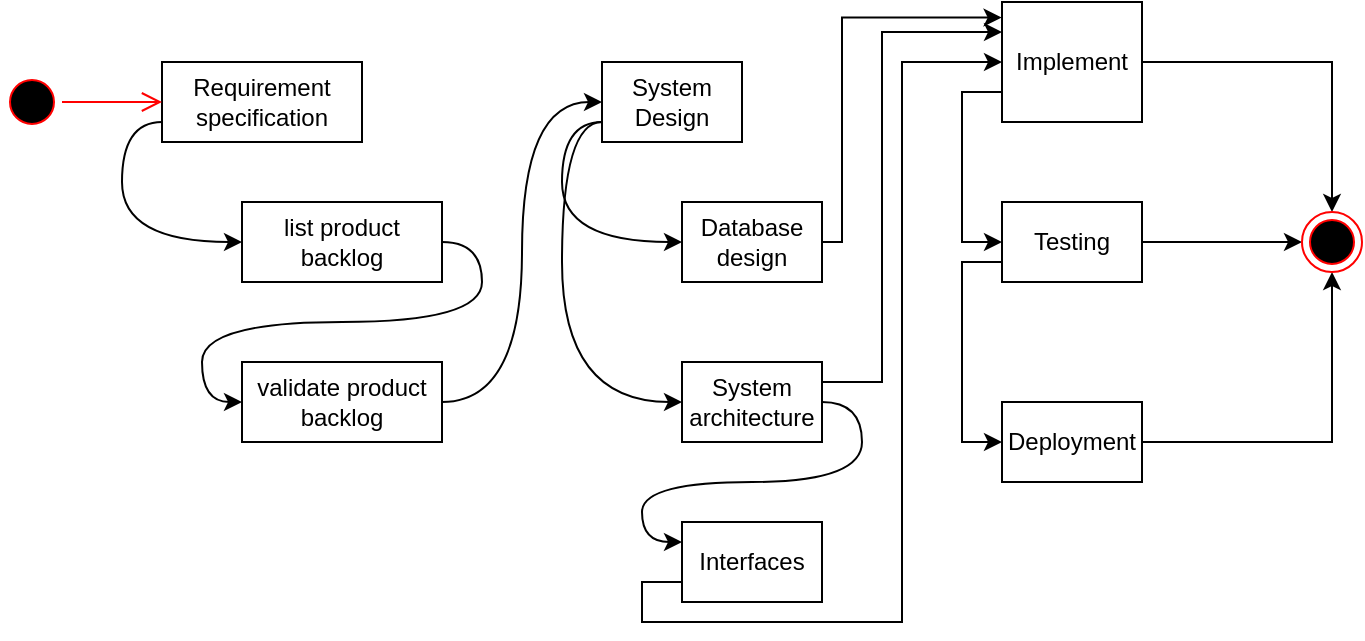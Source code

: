 <mxfile version="25.0.3" pages="3">
  <diagram name="PND" id="9PVmwTZsGq5VClr0NjX0">
    <mxGraphModel dx="1050" dy="605" grid="0" gridSize="10" guides="1" tooltips="1" connect="1" arrows="1" fold="1" page="1" pageScale="1" pageWidth="850" pageHeight="1100" math="0" shadow="0">
      <root>
        <mxCell id="0" />
        <mxCell id="1" parent="0" />
        <mxCell id="mpZxb-C7dppDgmIKT4TP-5" style="edgeStyle=orthogonalEdgeStyle;rounded=0;orthogonalLoop=1;jettySize=auto;html=1;exitX=0;exitY=0.75;exitDx=0;exitDy=0;entryX=0;entryY=0.5;entryDx=0;entryDy=0;curved=1;" edge="1" parent="1" source="mpZxb-C7dppDgmIKT4TP-1" target="mpZxb-C7dppDgmIKT4TP-4">
          <mxGeometry relative="1" as="geometry" />
        </mxCell>
        <mxCell id="mpZxb-C7dppDgmIKT4TP-1" value="Requirement specification" style="whiteSpace=wrap;html=1;align=center;" vertex="1" parent="1">
          <mxGeometry x="140" y="190" width="100" height="40" as="geometry" />
        </mxCell>
        <mxCell id="mpZxb-C7dppDgmIKT4TP-7" style="edgeStyle=orthogonalEdgeStyle;rounded=0;orthogonalLoop=1;jettySize=auto;html=1;exitX=1;exitY=0.5;exitDx=0;exitDy=0;entryX=0;entryY=0.5;entryDx=0;entryDy=0;curved=1;" edge="1" parent="1" source="mpZxb-C7dppDgmIKT4TP-4" target="mpZxb-C7dppDgmIKT4TP-6">
          <mxGeometry relative="1" as="geometry" />
        </mxCell>
        <mxCell id="mpZxb-C7dppDgmIKT4TP-4" value="list product backlog" style="whiteSpace=wrap;html=1;align=center;" vertex="1" parent="1">
          <mxGeometry x="180" y="260" width="100" height="40" as="geometry" />
        </mxCell>
        <mxCell id="mpZxb-C7dppDgmIKT4TP-10" style="edgeStyle=orthogonalEdgeStyle;rounded=0;orthogonalLoop=1;jettySize=auto;html=1;exitX=1;exitY=0.5;exitDx=0;exitDy=0;entryX=0;entryY=0.5;entryDx=0;entryDy=0;curved=1;" edge="1" parent="1" source="mpZxb-C7dppDgmIKT4TP-6" target="mpZxb-C7dppDgmIKT4TP-8">
          <mxGeometry relative="1" as="geometry" />
        </mxCell>
        <mxCell id="mpZxb-C7dppDgmIKT4TP-6" value="validate product backlog" style="whiteSpace=wrap;html=1;align=center;" vertex="1" parent="1">
          <mxGeometry x="180" y="340" width="100" height="40" as="geometry" />
        </mxCell>
        <mxCell id="mpZxb-C7dppDgmIKT4TP-59" style="edgeStyle=orthogonalEdgeStyle;rounded=0;orthogonalLoop=1;jettySize=auto;html=1;exitX=0;exitY=0.75;exitDx=0;exitDy=0;entryX=0;entryY=0.5;entryDx=0;entryDy=0;curved=1;" edge="1" parent="1" source="mpZxb-C7dppDgmIKT4TP-8" target="mpZxb-C7dppDgmIKT4TP-13">
          <mxGeometry relative="1" as="geometry" />
        </mxCell>
        <mxCell id="mpZxb-C7dppDgmIKT4TP-60" style="edgeStyle=orthogonalEdgeStyle;rounded=0;orthogonalLoop=1;jettySize=auto;html=1;exitX=0;exitY=0.75;exitDx=0;exitDy=0;entryX=0;entryY=0.5;entryDx=0;entryDy=0;curved=1;" edge="1" parent="1" source="mpZxb-C7dppDgmIKT4TP-8" target="mpZxb-C7dppDgmIKT4TP-11">
          <mxGeometry relative="1" as="geometry" />
        </mxCell>
        <mxCell id="mpZxb-C7dppDgmIKT4TP-8" value="System Design" style="whiteSpace=wrap;html=1;align=center;" vertex="1" parent="1">
          <mxGeometry x="360" y="190" width="70" height="40" as="geometry" />
        </mxCell>
        <mxCell id="mpZxb-C7dppDgmIKT4TP-35" style="edgeStyle=orthogonalEdgeStyle;rounded=0;orthogonalLoop=1;jettySize=auto;html=1;exitX=1;exitY=0.5;exitDx=0;exitDy=0;entryX=0;entryY=0.25;entryDx=0;entryDy=0;curved=1;" edge="1" parent="1" source="mpZxb-C7dppDgmIKT4TP-11" target="mpZxb-C7dppDgmIKT4TP-15">
          <mxGeometry relative="1" as="geometry" />
        </mxCell>
        <mxCell id="mpZxb-C7dppDgmIKT4TP-51" style="edgeStyle=orthogonalEdgeStyle;rounded=0;orthogonalLoop=1;jettySize=auto;html=1;exitX=1;exitY=0.25;exitDx=0;exitDy=0;entryX=0;entryY=0.25;entryDx=0;entryDy=0;" edge="1" parent="1" source="mpZxb-C7dppDgmIKT4TP-11" target="mpZxb-C7dppDgmIKT4TP-26">
          <mxGeometry relative="1" as="geometry">
            <Array as="points">
              <mxPoint x="500" y="350" />
              <mxPoint x="500" y="175" />
            </Array>
          </mxGeometry>
        </mxCell>
        <mxCell id="mpZxb-C7dppDgmIKT4TP-11" value="System architecture" style="whiteSpace=wrap;html=1;align=center;" vertex="1" parent="1">
          <mxGeometry x="400" y="340" width="70" height="40" as="geometry" />
        </mxCell>
        <mxCell id="mpZxb-C7dppDgmIKT4TP-13" value="Database design" style="whiteSpace=wrap;html=1;align=center;" vertex="1" parent="1">
          <mxGeometry x="400" y="260" width="70" height="40" as="geometry" />
        </mxCell>
        <mxCell id="mpZxb-C7dppDgmIKT4TP-44" style="edgeStyle=orthogonalEdgeStyle;rounded=0;orthogonalLoop=1;jettySize=auto;html=1;exitX=0;exitY=0.75;exitDx=0;exitDy=0;entryX=0;entryY=0.5;entryDx=0;entryDy=0;" edge="1" parent="1" source="mpZxb-C7dppDgmIKT4TP-15" target="mpZxb-C7dppDgmIKT4TP-26">
          <mxGeometry relative="1" as="geometry">
            <Array as="points">
              <mxPoint x="380" y="450" />
              <mxPoint x="380" y="470" />
              <mxPoint x="510" y="470" />
              <mxPoint x="510" y="190" />
            </Array>
          </mxGeometry>
        </mxCell>
        <mxCell id="mpZxb-C7dppDgmIKT4TP-15" value="Interfaces" style="whiteSpace=wrap;html=1;align=center;" vertex="1" parent="1">
          <mxGeometry x="400" y="420" width="70" height="40" as="geometry" />
        </mxCell>
        <mxCell id="mpZxb-C7dppDgmIKT4TP-48" style="edgeStyle=orthogonalEdgeStyle;rounded=0;orthogonalLoop=1;jettySize=auto;html=1;exitX=0;exitY=0.75;exitDx=0;exitDy=0;entryX=0;entryY=0.5;entryDx=0;entryDy=0;" edge="1" parent="1" source="mpZxb-C7dppDgmIKT4TP-17" target="mpZxb-C7dppDgmIKT4TP-18">
          <mxGeometry relative="1" as="geometry" />
        </mxCell>
        <mxCell id="mpZxb-C7dppDgmIKT4TP-55" style="edgeStyle=orthogonalEdgeStyle;rounded=0;orthogonalLoop=1;jettySize=auto;html=1;entryX=0;entryY=0.5;entryDx=0;entryDy=0;" edge="1" parent="1" source="mpZxb-C7dppDgmIKT4TP-17" target="mpZxb-C7dppDgmIKT4TP-53">
          <mxGeometry relative="1" as="geometry" />
        </mxCell>
        <mxCell id="mpZxb-C7dppDgmIKT4TP-17" value="Testing" style="whiteSpace=wrap;html=1;align=center;" vertex="1" parent="1">
          <mxGeometry x="560" y="260" width="70" height="40" as="geometry" />
        </mxCell>
        <mxCell id="mpZxb-C7dppDgmIKT4TP-56" style="edgeStyle=orthogonalEdgeStyle;rounded=0;orthogonalLoop=1;jettySize=auto;html=1;exitX=1;exitY=0.5;exitDx=0;exitDy=0;entryX=0.5;entryY=1;entryDx=0;entryDy=0;" edge="1" parent="1" source="mpZxb-C7dppDgmIKT4TP-18" target="mpZxb-C7dppDgmIKT4TP-53">
          <mxGeometry relative="1" as="geometry" />
        </mxCell>
        <mxCell id="mpZxb-C7dppDgmIKT4TP-18" value="Deployment" style="whiteSpace=wrap;html=1;align=center;" vertex="1" parent="1">
          <mxGeometry x="560" y="360" width="70" height="40" as="geometry" />
        </mxCell>
        <mxCell id="mpZxb-C7dppDgmIKT4TP-24" value="" style="ellipse;html=1;shape=startState;fillColor=#000000;strokeColor=#ff0000;" vertex="1" parent="1">
          <mxGeometry x="60" y="195" width="30" height="30" as="geometry" />
        </mxCell>
        <mxCell id="mpZxb-C7dppDgmIKT4TP-25" value="" style="edgeStyle=orthogonalEdgeStyle;html=1;verticalAlign=bottom;endArrow=open;endSize=8;strokeColor=#ff0000;rounded=0;entryX=0;entryY=0.5;entryDx=0;entryDy=0;" edge="1" source="mpZxb-C7dppDgmIKT4TP-24" parent="1" target="mpZxb-C7dppDgmIKT4TP-1">
          <mxGeometry relative="1" as="geometry">
            <mxPoint x="100" y="250" as="targetPoint" />
          </mxGeometry>
        </mxCell>
        <mxCell id="mpZxb-C7dppDgmIKT4TP-40" style="edgeStyle=orthogonalEdgeStyle;rounded=0;orthogonalLoop=1;jettySize=auto;html=1;exitX=0;exitY=0.75;exitDx=0;exitDy=0;entryX=0;entryY=0.5;entryDx=0;entryDy=0;" edge="1" parent="1" source="mpZxb-C7dppDgmIKT4TP-26" target="mpZxb-C7dppDgmIKT4TP-17">
          <mxGeometry relative="1" as="geometry" />
        </mxCell>
        <mxCell id="mpZxb-C7dppDgmIKT4TP-54" style="edgeStyle=orthogonalEdgeStyle;rounded=0;orthogonalLoop=1;jettySize=auto;html=1;exitX=1;exitY=0.5;exitDx=0;exitDy=0;entryX=0.5;entryY=0;entryDx=0;entryDy=0;" edge="1" parent="1" source="mpZxb-C7dppDgmIKT4TP-26" target="mpZxb-C7dppDgmIKT4TP-53">
          <mxGeometry relative="1" as="geometry" />
        </mxCell>
        <mxCell id="mpZxb-C7dppDgmIKT4TP-26" value="Implement" style="whiteSpace=wrap;html=1;align=center;" vertex="1" parent="1">
          <mxGeometry x="560" y="160" width="70" height="60" as="geometry" />
        </mxCell>
        <mxCell id="mpZxb-C7dppDgmIKT4TP-52" style="edgeStyle=orthogonalEdgeStyle;rounded=0;orthogonalLoop=1;jettySize=auto;html=1;exitX=1;exitY=0.5;exitDx=0;exitDy=0;entryX=-0.003;entryY=0.13;entryDx=0;entryDy=0;entryPerimeter=0;" edge="1" parent="1" source="mpZxb-C7dppDgmIKT4TP-13" target="mpZxb-C7dppDgmIKT4TP-26">
          <mxGeometry relative="1" as="geometry">
            <Array as="points">
              <mxPoint x="480" y="280" />
              <mxPoint x="480" y="168" />
            </Array>
          </mxGeometry>
        </mxCell>
        <mxCell id="mpZxb-C7dppDgmIKT4TP-53" value="" style="ellipse;html=1;shape=endState;fillColor=#000000;strokeColor=#ff0000;" vertex="1" parent="1">
          <mxGeometry x="710" y="265" width="30" height="30" as="geometry" />
        </mxCell>
      </root>
    </mxGraphModel>
  </diagram>
  <diagram name="PND-Days" id="SRYrhc1nqogX-BAtHgn7">
    <mxGraphModel dx="1050" dy="605" grid="0" gridSize="10" guides="1" tooltips="1" connect="1" arrows="1" fold="1" page="1" pageScale="1" pageWidth="850" pageHeight="1100" math="0" shadow="0">
      <root>
        <mxCell id="k0viwTgv91-wXK625seo-0" />
        <mxCell id="k0viwTgv91-wXK625seo-1" parent="k0viwTgv91-wXK625seo-0" />
        <mxCell id="k0viwTgv91-wXK625seo-2" style="edgeStyle=orthogonalEdgeStyle;rounded=0;orthogonalLoop=1;jettySize=auto;html=1;exitX=0;exitY=0.75;exitDx=0;exitDy=0;entryX=0;entryY=0.5;entryDx=0;entryDy=0;curved=1;" edge="1" parent="k0viwTgv91-wXK625seo-1" source="k0viwTgv91-wXK625seo-3" target="k0viwTgv91-wXK625seo-5">
          <mxGeometry relative="1" as="geometry" />
        </mxCell>
        <mxCell id="k0viwTgv91-wXK625seo-3" value="Requirement specification" style="whiteSpace=wrap;html=1;align=center;" vertex="1" parent="k0viwTgv91-wXK625seo-1">
          <mxGeometry x="140" y="190" width="100" height="40" as="geometry" />
        </mxCell>
        <mxCell id="k0viwTgv91-wXK625seo-4" style="edgeStyle=orthogonalEdgeStyle;rounded=0;orthogonalLoop=1;jettySize=auto;html=1;exitX=0;exitY=0.75;exitDx=0;exitDy=0;entryX=0;entryY=0.5;entryDx=0;entryDy=0;curved=1;" edge="1" parent="k0viwTgv91-wXK625seo-1" source="k0viwTgv91-wXK625seo-5" target="k0viwTgv91-wXK625seo-7">
          <mxGeometry relative="1" as="geometry" />
        </mxCell>
        <mxCell id="k0viwTgv91-wXK625seo-5" value="list product backlog" style="whiteSpace=wrap;html=1;align=center;" vertex="1" parent="k0viwTgv91-wXK625seo-1">
          <mxGeometry x="180" y="260" width="100" height="40" as="geometry" />
        </mxCell>
        <mxCell id="k0viwTgv91-wXK625seo-6" style="edgeStyle=orthogonalEdgeStyle;rounded=0;orthogonalLoop=1;jettySize=auto;html=1;exitX=1;exitY=0.5;exitDx=0;exitDy=0;entryX=0;entryY=0.5;entryDx=0;entryDy=0;curved=1;" edge="1" parent="k0viwTgv91-wXK625seo-1" source="k0viwTgv91-wXK625seo-7" target="k0viwTgv91-wXK625seo-10">
          <mxGeometry relative="1" as="geometry" />
        </mxCell>
        <mxCell id="k0viwTgv91-wXK625seo-7" value="validate product backlog" style="whiteSpace=wrap;html=1;align=center;" vertex="1" parent="k0viwTgv91-wXK625seo-1">
          <mxGeometry x="180" y="340" width="100" height="40" as="geometry" />
        </mxCell>
        <mxCell id="k0viwTgv91-wXK625seo-8" style="edgeStyle=orthogonalEdgeStyle;rounded=0;orthogonalLoop=1;jettySize=auto;html=1;exitX=0;exitY=0.75;exitDx=0;exitDy=0;entryX=0;entryY=0.5;entryDx=0;entryDy=0;curved=1;" edge="1" parent="k0viwTgv91-wXK625seo-1" source="k0viwTgv91-wXK625seo-10" target="k0viwTgv91-wXK625seo-14">
          <mxGeometry relative="1" as="geometry" />
        </mxCell>
        <mxCell id="k0viwTgv91-wXK625seo-9" style="edgeStyle=orthogonalEdgeStyle;rounded=0;orthogonalLoop=1;jettySize=auto;html=1;exitX=0;exitY=0.75;exitDx=0;exitDy=0;entryX=0;entryY=0.5;entryDx=0;entryDy=0;curved=1;" edge="1" parent="k0viwTgv91-wXK625seo-1" source="k0viwTgv91-wXK625seo-10" target="k0viwTgv91-wXK625seo-13">
          <mxGeometry relative="1" as="geometry" />
        </mxCell>
        <mxCell id="k0viwTgv91-wXK625seo-10" value="System Design" style="whiteSpace=wrap;html=1;align=center;" vertex="1" parent="k0viwTgv91-wXK625seo-1">
          <mxGeometry x="360" y="190" width="70" height="40" as="geometry" />
        </mxCell>
        <mxCell id="k0viwTgv91-wXK625seo-11" style="edgeStyle=orthogonalEdgeStyle;rounded=0;orthogonalLoop=1;jettySize=auto;html=1;exitX=1;exitY=0.5;exitDx=0;exitDy=0;entryX=0;entryY=0.25;entryDx=0;entryDy=0;curved=1;" edge="1" parent="k0viwTgv91-wXK625seo-1" source="k0viwTgv91-wXK625seo-13" target="k0viwTgv91-wXK625seo-16">
          <mxGeometry relative="1" as="geometry" />
        </mxCell>
        <mxCell id="k0viwTgv91-wXK625seo-12" style="edgeStyle=orthogonalEdgeStyle;rounded=0;orthogonalLoop=1;jettySize=auto;html=1;exitX=1;exitY=0.25;exitDx=0;exitDy=0;entryX=0;entryY=0.25;entryDx=0;entryDy=0;" edge="1" parent="k0viwTgv91-wXK625seo-1" source="k0viwTgv91-wXK625seo-13" target="k0viwTgv91-wXK625seo-26">
          <mxGeometry relative="1" as="geometry">
            <Array as="points">
              <mxPoint x="500" y="350" />
              <mxPoint x="500" y="175" />
            </Array>
          </mxGeometry>
        </mxCell>
        <mxCell id="k0viwTgv91-wXK625seo-13" value="System architecture" style="whiteSpace=wrap;html=1;align=center;" vertex="1" parent="k0viwTgv91-wXK625seo-1">
          <mxGeometry x="400" y="340" width="70" height="40" as="geometry" />
        </mxCell>
        <mxCell id="k0viwTgv91-wXK625seo-14" value="Database design" style="whiteSpace=wrap;html=1;align=center;" vertex="1" parent="k0viwTgv91-wXK625seo-1">
          <mxGeometry x="400" y="260" width="70" height="40" as="geometry" />
        </mxCell>
        <mxCell id="k0viwTgv91-wXK625seo-15" style="edgeStyle=orthogonalEdgeStyle;rounded=0;orthogonalLoop=1;jettySize=auto;html=1;exitX=0;exitY=0.75;exitDx=0;exitDy=0;entryX=0;entryY=0.5;entryDx=0;entryDy=0;" edge="1" parent="k0viwTgv91-wXK625seo-1" source="k0viwTgv91-wXK625seo-16" target="k0viwTgv91-wXK625seo-26">
          <mxGeometry relative="1" as="geometry">
            <Array as="points">
              <mxPoint x="380" y="450" />
              <mxPoint x="380" y="470" />
              <mxPoint x="510" y="470" />
              <mxPoint x="510" y="190" />
            </Array>
          </mxGeometry>
        </mxCell>
        <mxCell id="k0viwTgv91-wXK625seo-16" value="Interfaces" style="whiteSpace=wrap;html=1;align=center;" vertex="1" parent="k0viwTgv91-wXK625seo-1">
          <mxGeometry x="400" y="420" width="70" height="40" as="geometry" />
        </mxCell>
        <mxCell id="k0viwTgv91-wXK625seo-17" style="edgeStyle=orthogonalEdgeStyle;rounded=0;orthogonalLoop=1;jettySize=auto;html=1;exitX=0;exitY=0.75;exitDx=0;exitDy=0;entryX=0;entryY=0.5;entryDx=0;entryDy=0;" edge="1" parent="k0viwTgv91-wXK625seo-1" source="k0viwTgv91-wXK625seo-19" target="k0viwTgv91-wXK625seo-21">
          <mxGeometry relative="1" as="geometry" />
        </mxCell>
        <mxCell id="k0viwTgv91-wXK625seo-18" style="edgeStyle=orthogonalEdgeStyle;rounded=0;orthogonalLoop=1;jettySize=auto;html=1;entryX=0;entryY=0.5;entryDx=0;entryDy=0;" edge="1" parent="k0viwTgv91-wXK625seo-1" source="k0viwTgv91-wXK625seo-19" target="k0viwTgv91-wXK625seo-28">
          <mxGeometry relative="1" as="geometry" />
        </mxCell>
        <mxCell id="k0viwTgv91-wXK625seo-19" value="Testing" style="whiteSpace=wrap;html=1;align=center;" vertex="1" parent="k0viwTgv91-wXK625seo-1">
          <mxGeometry x="596" y="260" width="70" height="40" as="geometry" />
        </mxCell>
        <mxCell id="k0viwTgv91-wXK625seo-20" style="edgeStyle=orthogonalEdgeStyle;rounded=0;orthogonalLoop=1;jettySize=auto;html=1;exitX=1;exitY=0.5;exitDx=0;exitDy=0;entryX=0.5;entryY=1;entryDx=0;entryDy=0;" edge="1" parent="k0viwTgv91-wXK625seo-1" source="k0viwTgv91-wXK625seo-21" target="k0viwTgv91-wXK625seo-28">
          <mxGeometry relative="1" as="geometry" />
        </mxCell>
        <mxCell id="k0viwTgv91-wXK625seo-21" value="Deployment" style="whiteSpace=wrap;html=1;align=center;" vertex="1" parent="k0viwTgv91-wXK625seo-1">
          <mxGeometry x="626" y="355" width="70" height="40" as="geometry" />
        </mxCell>
        <mxCell id="k0viwTgv91-wXK625seo-22" value="" style="ellipse;html=1;shape=startState;fillColor=#000000;strokeColor=#ff0000;" vertex="1" parent="k0viwTgv91-wXK625seo-1">
          <mxGeometry x="60" y="195" width="30" height="30" as="geometry" />
        </mxCell>
        <mxCell id="k0viwTgv91-wXK625seo-23" value="" style="edgeStyle=orthogonalEdgeStyle;html=1;verticalAlign=bottom;endArrow=open;endSize=8;strokeColor=#ff0000;rounded=0;entryX=0;entryY=0.5;entryDx=0;entryDy=0;" edge="1" parent="k0viwTgv91-wXK625seo-1" source="k0viwTgv91-wXK625seo-22" target="k0viwTgv91-wXK625seo-3">
          <mxGeometry relative="1" as="geometry">
            <mxPoint x="100" y="250" as="targetPoint" />
          </mxGeometry>
        </mxCell>
        <mxCell id="k0viwTgv91-wXK625seo-24" style="edgeStyle=orthogonalEdgeStyle;rounded=0;orthogonalLoop=1;jettySize=auto;html=1;exitX=0;exitY=0.75;exitDx=0;exitDy=0;entryX=0;entryY=0.5;entryDx=0;entryDy=0;" edge="1" parent="k0viwTgv91-wXK625seo-1" source="k0viwTgv91-wXK625seo-26" target="k0viwTgv91-wXK625seo-19">
          <mxGeometry relative="1" as="geometry" />
        </mxCell>
        <mxCell id="k0viwTgv91-wXK625seo-25" style="edgeStyle=orthogonalEdgeStyle;rounded=0;orthogonalLoop=1;jettySize=auto;html=1;exitX=1;exitY=0.5;exitDx=0;exitDy=0;entryX=0.5;entryY=0;entryDx=0;entryDy=0;" edge="1" parent="k0viwTgv91-wXK625seo-1" source="k0viwTgv91-wXK625seo-26" target="k0viwTgv91-wXK625seo-28">
          <mxGeometry relative="1" as="geometry" />
        </mxCell>
        <mxCell id="k0viwTgv91-wXK625seo-26" value="Implement" style="whiteSpace=wrap;html=1;align=center;" vertex="1" parent="k0viwTgv91-wXK625seo-1">
          <mxGeometry x="560" y="160" width="70" height="60" as="geometry" />
        </mxCell>
        <mxCell id="k0viwTgv91-wXK625seo-27" style="edgeStyle=orthogonalEdgeStyle;rounded=0;orthogonalLoop=1;jettySize=auto;html=1;exitX=1;exitY=0.5;exitDx=0;exitDy=0;entryX=-0.003;entryY=0.13;entryDx=0;entryDy=0;entryPerimeter=0;" edge="1" parent="k0viwTgv91-wXK625seo-1" source="k0viwTgv91-wXK625seo-14" target="k0viwTgv91-wXK625seo-26">
          <mxGeometry relative="1" as="geometry">
            <Array as="points">
              <mxPoint x="480" y="280" />
              <mxPoint x="480" y="168" />
            </Array>
          </mxGeometry>
        </mxCell>
        <mxCell id="k0viwTgv91-wXK625seo-28" value="" style="ellipse;html=1;shape=endState;fillColor=#000000;strokeColor=#ff0000;" vertex="1" parent="k0viwTgv91-wXK625seo-1">
          <mxGeometry x="710" y="265" width="30" height="30" as="geometry" />
        </mxCell>
        <mxCell id="tYtecH_wyZWJGn2Un-PJ-0" value="1" style="text;html=1;align=center;verticalAlign=middle;resizable=0;points=[];autosize=1;strokeColor=none;fillColor=none;fontStyle=1;fontColor=#FF0000;" vertex="1" parent="k0viwTgv91-wXK625seo-1">
          <mxGeometry x="128" y="167" width="25" height="26" as="geometry" />
        </mxCell>
        <mxCell id="tYtecH_wyZWJGn2Un-PJ-1" value="1" style="text;html=1;align=center;verticalAlign=middle;resizable=0;points=[];autosize=1;strokeColor=none;fillColor=none;fontStyle=1;fontColor=#FF0000;" vertex="1" parent="k0viwTgv91-wXK625seo-1">
          <mxGeometry x="169" y="239" width="25" height="26" as="geometry" />
        </mxCell>
        <mxCell id="tYtecH_wyZWJGn2Un-PJ-2" value="8" style="text;html=1;align=center;verticalAlign=middle;resizable=0;points=[];autosize=1;strokeColor=none;fillColor=none;fontStyle=1;fontColor=#FF0000;" vertex="1" parent="k0viwTgv91-wXK625seo-1">
          <mxGeometry x="171" y="319" width="25" height="26" as="geometry" />
        </mxCell>
        <mxCell id="tYtecH_wyZWJGn2Un-PJ-3" value="11" style="text;html=1;align=center;verticalAlign=middle;resizable=0;points=[];autosize=1;strokeColor=none;fillColor=none;fontStyle=1;fontColor=#FF0000;" vertex="1" parent="k0viwTgv91-wXK625seo-1">
          <mxGeometry x="347" y="167" width="30" height="26" as="geometry" />
        </mxCell>
        <mxCell id="tYtecH_wyZWJGn2Un-PJ-4" value="22" style="text;html=1;align=center;verticalAlign=middle;resizable=0;points=[];autosize=1;strokeColor=none;fillColor=none;fontStyle=1;fontColor=#FF0000;" vertex="1" parent="k0viwTgv91-wXK625seo-1">
          <mxGeometry x="390" y="239" width="31" height="26" as="geometry" />
        </mxCell>
        <mxCell id="tYtecH_wyZWJGn2Un-PJ-5" value="21" style="text;html=1;align=center;verticalAlign=middle;resizable=0;points=[];autosize=1;strokeColor=none;fillColor=none;fontStyle=1;fontColor=#FF0000;" vertex="1" parent="k0viwTgv91-wXK625seo-1">
          <mxGeometry x="390" y="319" width="31" height="26" as="geometry" />
        </mxCell>
        <mxCell id="tYtecH_wyZWJGn2Un-PJ-6" value="7 days" style="text;html=1;align=center;verticalAlign=middle;resizable=0;points=[];autosize=1;strokeColor=none;fillColor=none;fontStyle=1;fontColor=#FF0000;" vertex="1" parent="k0viwTgv91-wXK625seo-1">
          <mxGeometry x="392" y="398" width="53" height="26" as="geometry" />
        </mxCell>
        <mxCell id="tYtecH_wyZWJGn2Un-PJ-7" value="21 days" style="text;html=1;align=center;verticalAlign=middle;resizable=0;points=[];autosize=1;strokeColor=none;fillColor=none;fontStyle=1;fontColor=#FF0000;" vertex="1" parent="k0viwTgv91-wXK625seo-1">
          <mxGeometry x="552" y="136" width="60" height="26" as="geometry" />
        </mxCell>
        <mxCell id="tYtecH_wyZWJGn2Un-PJ-8" value="14 days" style="text;html=1;align=center;verticalAlign=middle;resizable=0;points=[];autosize=1;strokeColor=none;fillColor=none;fontStyle=1;fontColor=#FF0000;" vertex="1" parent="k0viwTgv91-wXK625seo-1">
          <mxGeometry x="579" y="236" width="60" height="26" as="geometry" />
        </mxCell>
        <mxCell id="tYtecH_wyZWJGn2Un-PJ-9" value="14 days" style="text;html=1;align=center;verticalAlign=middle;resizable=0;points=[];autosize=1;strokeColor=none;fillColor=none;fontStyle=1;fontColor=#FF0000;" vertex="1" parent="k0viwTgv91-wXK625seo-1">
          <mxGeometry x="617" y="335" width="60" height="26" as="geometry" />
        </mxCell>
        <mxCell id="9iqUIUSnyfrCpuJSEgBT-0" value="10" style="text;html=1;align=center;verticalAlign=middle;resizable=0;points=[];autosize=1;strokeColor=none;fillColor=none;fontStyle=1;fontColor=#FF0000;" vertex="1" parent="k0viwTgv91-wXK625seo-1">
          <mxGeometry x="217" y="169" width="31" height="26" as="geometry" />
        </mxCell>
        <mxCell id="9iqUIUSnyfrCpuJSEgBT-1" value="7" style="text;html=1;align=center;verticalAlign=middle;resizable=0;points=[];autosize=1;strokeColor=none;fillColor=none;fontStyle=1;fontColor=#FF0000;" vertex="1" parent="k0viwTgv91-wXK625seo-1">
          <mxGeometry x="261" y="239" width="25" height="26" as="geometry" />
        </mxCell>
        <mxCell id="9iqUIUSnyfrCpuJSEgBT-2" value="10" style="text;html=1;align=center;verticalAlign=middle;resizable=0;points=[];autosize=1;strokeColor=none;fillColor=none;fontStyle=1;fontColor=#FF0000;" vertex="1" parent="k0viwTgv91-wXK625seo-1">
          <mxGeometry x="260" y="319" width="31" height="26" as="geometry" />
        </mxCell>
        <mxCell id="9iqUIUSnyfrCpuJSEgBT-3" value="24" style="text;html=1;align=center;verticalAlign=middle;resizable=0;points=[];autosize=1;strokeColor=none;fillColor=none;fontStyle=1;fontColor=#FF0000;" vertex="1" parent="k0viwTgv91-wXK625seo-1">
          <mxGeometry x="410" y="167" width="31" height="26" as="geometry" />
        </mxCell>
        <mxCell id="9iqUIUSnyfrCpuJSEgBT-4" value="24" style="text;html=1;align=center;verticalAlign=middle;resizable=0;points=[];autosize=1;strokeColor=none;fillColor=none;fontStyle=1;fontColor=#FF0000;" vertex="1" parent="k0viwTgv91-wXK625seo-1">
          <mxGeometry x="447" y="239" width="31" height="26" as="geometry" />
        </mxCell>
        <mxCell id="9iqUIUSnyfrCpuJSEgBT-5" value="24" style="text;html=1;align=center;verticalAlign=middle;resizable=0;points=[];autosize=1;strokeColor=none;fillColor=none;fontStyle=1;fontColor=#FF0000;" vertex="1" parent="k0viwTgv91-wXK625seo-1">
          <mxGeometry x="449" y="319" width="31" height="26" as="geometry" />
        </mxCell>
      </root>
    </mxGraphModel>
  </diagram>
  <diagram name="Copy of Copy of Page-1" id="2xYOElllDEoAyKA24BHd">
    <mxGraphModel grid="0" page="1" gridSize="10" guides="1" tooltips="1" connect="1" arrows="1" fold="1" pageScale="1" pageWidth="850" pageHeight="1100" math="0" shadow="0">
      <root>
        <mxCell id="XMj6bOx8aHe_m5zpWTz7-0" />
        <mxCell id="XMj6bOx8aHe_m5zpWTz7-1" parent="XMj6bOx8aHe_m5zpWTz7-0" />
        <mxCell id="XMj6bOx8aHe_m5zpWTz7-2" style="edgeStyle=orthogonalEdgeStyle;rounded=0;orthogonalLoop=1;jettySize=auto;html=1;exitX=0;exitY=0.75;exitDx=0;exitDy=0;entryX=0;entryY=0.5;entryDx=0;entryDy=0;curved=1;" edge="1" parent="XMj6bOx8aHe_m5zpWTz7-1" source="XMj6bOx8aHe_m5zpWTz7-3" target="XMj6bOx8aHe_m5zpWTz7-5">
          <mxGeometry relative="1" as="geometry" />
        </mxCell>
        <mxCell id="XMj6bOx8aHe_m5zpWTz7-3" value="Requirement specification" style="whiteSpace=wrap;html=1;align=center;" vertex="1" parent="XMj6bOx8aHe_m5zpWTz7-1">
          <mxGeometry x="140" y="190" width="100" height="40" as="geometry" />
        </mxCell>
        <mxCell id="XMj6bOx8aHe_m5zpWTz7-4" style="edgeStyle=orthogonalEdgeStyle;rounded=0;orthogonalLoop=1;jettySize=auto;html=1;exitX=1;exitY=0.5;exitDx=0;exitDy=0;entryX=0;entryY=0.5;entryDx=0;entryDy=0;curved=1;" edge="1" parent="XMj6bOx8aHe_m5zpWTz7-1" source="XMj6bOx8aHe_m5zpWTz7-5" target="XMj6bOx8aHe_m5zpWTz7-7">
          <mxGeometry relative="1" as="geometry" />
        </mxCell>
        <mxCell id="XMj6bOx8aHe_m5zpWTz7-5" value="list product backlog" style="whiteSpace=wrap;html=1;align=center;" vertex="1" parent="XMj6bOx8aHe_m5zpWTz7-1">
          <mxGeometry x="180" y="260" width="100" height="40" as="geometry" />
        </mxCell>
        <mxCell id="XMj6bOx8aHe_m5zpWTz7-6" style="edgeStyle=orthogonalEdgeStyle;rounded=0;orthogonalLoop=1;jettySize=auto;html=1;exitX=1;exitY=0.5;exitDx=0;exitDy=0;entryX=0;entryY=0.5;entryDx=0;entryDy=0;curved=1;" edge="1" parent="XMj6bOx8aHe_m5zpWTz7-1" source="XMj6bOx8aHe_m5zpWTz7-7" target="XMj6bOx8aHe_m5zpWTz7-10">
          <mxGeometry relative="1" as="geometry" />
        </mxCell>
        <mxCell id="XMj6bOx8aHe_m5zpWTz7-7" value="validate product backlog" style="whiteSpace=wrap;html=1;align=center;" vertex="1" parent="XMj6bOx8aHe_m5zpWTz7-1">
          <mxGeometry x="180" y="340" width="100" height="40" as="geometry" />
        </mxCell>
        <mxCell id="XMj6bOx8aHe_m5zpWTz7-8" style="edgeStyle=orthogonalEdgeStyle;rounded=0;orthogonalLoop=1;jettySize=auto;html=1;exitX=0;exitY=0.75;exitDx=0;exitDy=0;entryX=0;entryY=0.5;entryDx=0;entryDy=0;curved=1;" edge="1" parent="XMj6bOx8aHe_m5zpWTz7-1" source="XMj6bOx8aHe_m5zpWTz7-10" target="XMj6bOx8aHe_m5zpWTz7-14">
          <mxGeometry relative="1" as="geometry" />
        </mxCell>
        <mxCell id="XMj6bOx8aHe_m5zpWTz7-9" style="edgeStyle=orthogonalEdgeStyle;rounded=0;orthogonalLoop=1;jettySize=auto;html=1;exitX=0;exitY=0.75;exitDx=0;exitDy=0;entryX=0;entryY=0.5;entryDx=0;entryDy=0;curved=1;" edge="1" parent="XMj6bOx8aHe_m5zpWTz7-1" source="XMj6bOx8aHe_m5zpWTz7-10" target="XMj6bOx8aHe_m5zpWTz7-13">
          <mxGeometry relative="1" as="geometry" />
        </mxCell>
        <mxCell id="XMj6bOx8aHe_m5zpWTz7-10" value="System Design" style="whiteSpace=wrap;html=1;align=center;" vertex="1" parent="XMj6bOx8aHe_m5zpWTz7-1">
          <mxGeometry x="360" y="190" width="70" height="40" as="geometry" />
        </mxCell>
        <mxCell id="XMj6bOx8aHe_m5zpWTz7-11" style="edgeStyle=orthogonalEdgeStyle;rounded=0;orthogonalLoop=1;jettySize=auto;html=1;exitX=1;exitY=0.5;exitDx=0;exitDy=0;entryX=0;entryY=0.25;entryDx=0;entryDy=0;curved=1;" edge="1" parent="XMj6bOx8aHe_m5zpWTz7-1" source="XMj6bOx8aHe_m5zpWTz7-13" target="XMj6bOx8aHe_m5zpWTz7-16">
          <mxGeometry relative="1" as="geometry" />
        </mxCell>
        <mxCell id="XMj6bOx8aHe_m5zpWTz7-12" style="edgeStyle=orthogonalEdgeStyle;rounded=0;orthogonalLoop=1;jettySize=auto;html=1;exitX=1;exitY=0.25;exitDx=0;exitDy=0;entryX=0;entryY=0.25;entryDx=0;entryDy=0;" edge="1" parent="XMj6bOx8aHe_m5zpWTz7-1" source="XMj6bOx8aHe_m5zpWTz7-13" target="XMj6bOx8aHe_m5zpWTz7-26">
          <mxGeometry relative="1" as="geometry">
            <Array as="points">
              <mxPoint x="500" y="350" />
              <mxPoint x="500" y="175" />
            </Array>
          </mxGeometry>
        </mxCell>
        <mxCell id="XMj6bOx8aHe_m5zpWTz7-13" value="System architecture" style="whiteSpace=wrap;html=1;align=center;" vertex="1" parent="XMj6bOx8aHe_m5zpWTz7-1">
          <mxGeometry x="400" y="340" width="70" height="40" as="geometry" />
        </mxCell>
        <mxCell id="XMj6bOx8aHe_m5zpWTz7-14" value="Database design" style="whiteSpace=wrap;html=1;align=center;" vertex="1" parent="XMj6bOx8aHe_m5zpWTz7-1">
          <mxGeometry x="400" y="260" width="70" height="40" as="geometry" />
        </mxCell>
        <mxCell id="XMj6bOx8aHe_m5zpWTz7-15" style="edgeStyle=orthogonalEdgeStyle;rounded=0;orthogonalLoop=1;jettySize=auto;html=1;exitX=0;exitY=0.75;exitDx=0;exitDy=0;entryX=0;entryY=0.5;entryDx=0;entryDy=0;" edge="1" parent="XMj6bOx8aHe_m5zpWTz7-1" source="XMj6bOx8aHe_m5zpWTz7-16" target="XMj6bOx8aHe_m5zpWTz7-26">
          <mxGeometry relative="1" as="geometry">
            <Array as="points">
              <mxPoint x="380" y="450" />
              <mxPoint x="380" y="470" />
              <mxPoint x="510" y="470" />
              <mxPoint x="510" y="190" />
            </Array>
          </mxGeometry>
        </mxCell>
        <mxCell id="XMj6bOx8aHe_m5zpWTz7-16" value="Interfaces" style="whiteSpace=wrap;html=1;align=center;" vertex="1" parent="XMj6bOx8aHe_m5zpWTz7-1">
          <mxGeometry x="400" y="420" width="70" height="40" as="geometry" />
        </mxCell>
        <mxCell id="XMj6bOx8aHe_m5zpWTz7-17" style="edgeStyle=orthogonalEdgeStyle;rounded=0;orthogonalLoop=1;jettySize=auto;html=1;exitX=0;exitY=0.75;exitDx=0;exitDy=0;entryX=0;entryY=0.5;entryDx=0;entryDy=0;" edge="1" parent="XMj6bOx8aHe_m5zpWTz7-1" source="XMj6bOx8aHe_m5zpWTz7-19" target="XMj6bOx8aHe_m5zpWTz7-21">
          <mxGeometry relative="1" as="geometry" />
        </mxCell>
        <mxCell id="XMj6bOx8aHe_m5zpWTz7-18" style="edgeStyle=orthogonalEdgeStyle;rounded=0;orthogonalLoop=1;jettySize=auto;html=1;entryX=0;entryY=0.5;entryDx=0;entryDy=0;" edge="1" parent="XMj6bOx8aHe_m5zpWTz7-1" source="XMj6bOx8aHe_m5zpWTz7-19" target="XMj6bOx8aHe_m5zpWTz7-28">
          <mxGeometry relative="1" as="geometry" />
        </mxCell>
        <mxCell id="XMj6bOx8aHe_m5zpWTz7-19" value="Testing" style="whiteSpace=wrap;html=1;align=center;" vertex="1" parent="XMj6bOx8aHe_m5zpWTz7-1">
          <mxGeometry x="596" y="260" width="70" height="40" as="geometry" />
        </mxCell>
        <mxCell id="XMj6bOx8aHe_m5zpWTz7-20" style="edgeStyle=orthogonalEdgeStyle;rounded=0;orthogonalLoop=1;jettySize=auto;html=1;exitX=1;exitY=0.5;exitDx=0;exitDy=0;entryX=0.5;entryY=1;entryDx=0;entryDy=0;" edge="1" parent="XMj6bOx8aHe_m5zpWTz7-1" source="XMj6bOx8aHe_m5zpWTz7-21" target="XMj6bOx8aHe_m5zpWTz7-28">
          <mxGeometry relative="1" as="geometry" />
        </mxCell>
        <mxCell id="XMj6bOx8aHe_m5zpWTz7-21" value="Deployment" style="whiteSpace=wrap;html=1;align=center;" vertex="1" parent="XMj6bOx8aHe_m5zpWTz7-1">
          <mxGeometry x="626" y="355" width="70" height="40" as="geometry" />
        </mxCell>
        <mxCell id="XMj6bOx8aHe_m5zpWTz7-22" value="" style="ellipse;html=1;shape=startState;fillColor=#000000;strokeColor=#ff0000;" vertex="1" parent="XMj6bOx8aHe_m5zpWTz7-1">
          <mxGeometry x="60" y="195" width="30" height="30" as="geometry" />
        </mxCell>
        <mxCell id="XMj6bOx8aHe_m5zpWTz7-23" value="" style="edgeStyle=orthogonalEdgeStyle;html=1;verticalAlign=bottom;endArrow=open;endSize=8;strokeColor=#ff0000;rounded=0;entryX=0;entryY=0.5;entryDx=0;entryDy=0;" edge="1" parent="XMj6bOx8aHe_m5zpWTz7-1" source="XMj6bOx8aHe_m5zpWTz7-22" target="XMj6bOx8aHe_m5zpWTz7-3">
          <mxGeometry relative="1" as="geometry">
            <mxPoint x="100" y="250" as="targetPoint" />
          </mxGeometry>
        </mxCell>
        <mxCell id="XMj6bOx8aHe_m5zpWTz7-24" style="edgeStyle=orthogonalEdgeStyle;rounded=0;orthogonalLoop=1;jettySize=auto;html=1;exitX=0;exitY=0.75;exitDx=0;exitDy=0;entryX=0;entryY=0.5;entryDx=0;entryDy=0;" edge="1" parent="XMj6bOx8aHe_m5zpWTz7-1" source="XMj6bOx8aHe_m5zpWTz7-26" target="XMj6bOx8aHe_m5zpWTz7-19">
          <mxGeometry relative="1" as="geometry" />
        </mxCell>
        <mxCell id="XMj6bOx8aHe_m5zpWTz7-25" style="edgeStyle=orthogonalEdgeStyle;rounded=0;orthogonalLoop=1;jettySize=auto;html=1;exitX=1;exitY=0.5;exitDx=0;exitDy=0;entryX=0.5;entryY=0;entryDx=0;entryDy=0;" edge="1" parent="XMj6bOx8aHe_m5zpWTz7-1" source="XMj6bOx8aHe_m5zpWTz7-26" target="XMj6bOx8aHe_m5zpWTz7-28">
          <mxGeometry relative="1" as="geometry" />
        </mxCell>
        <mxCell id="XMj6bOx8aHe_m5zpWTz7-26" value="Implement" style="whiteSpace=wrap;html=1;align=center;" vertex="1" parent="XMj6bOx8aHe_m5zpWTz7-1">
          <mxGeometry x="560" y="160" width="70" height="60" as="geometry" />
        </mxCell>
        <mxCell id="XMj6bOx8aHe_m5zpWTz7-27" style="edgeStyle=orthogonalEdgeStyle;rounded=0;orthogonalLoop=1;jettySize=auto;html=1;exitX=1;exitY=0.5;exitDx=0;exitDy=0;entryX=-0.003;entryY=0.13;entryDx=0;entryDy=0;entryPerimeter=0;" edge="1" parent="XMj6bOx8aHe_m5zpWTz7-1" source="XMj6bOx8aHe_m5zpWTz7-14" target="XMj6bOx8aHe_m5zpWTz7-26">
          <mxGeometry relative="1" as="geometry">
            <Array as="points">
              <mxPoint x="480" y="280" />
              <mxPoint x="480" y="168" />
            </Array>
          </mxGeometry>
        </mxCell>
        <mxCell id="XMj6bOx8aHe_m5zpWTz7-28" value="" style="ellipse;html=1;shape=endState;fillColor=#000000;strokeColor=#ff0000;" vertex="1" parent="XMj6bOx8aHe_m5zpWTz7-1">
          <mxGeometry x="710" y="265" width="30" height="30" as="geometry" />
        </mxCell>
        <mxCell id="XMj6bOx8aHe_m5zpWTz7-29" value="10 days" style="text;html=1;align=center;verticalAlign=middle;resizable=0;points=[];autosize=1;strokeColor=none;fillColor=none;fontStyle=1;fontColor=#FF0000;" vertex="1" parent="XMj6bOx8aHe_m5zpWTz7-1">
          <mxGeometry x="130" y="162" width="60" height="26" as="geometry" />
        </mxCell>
        <mxCell id="XMj6bOx8aHe_m5zpWTz7-30" value="7 days" style="text;html=1;align=center;verticalAlign=middle;resizable=0;points=[];autosize=1;strokeColor=none;fillColor=none;fontStyle=1;fontColor=#FF0000;" vertex="1" parent="XMj6bOx8aHe_m5zpWTz7-1">
          <mxGeometry x="176" y="239" width="53" height="26" as="geometry" />
        </mxCell>
        <mxCell id="XMj6bOx8aHe_m5zpWTz7-31" value="3 days" style="text;html=1;align=center;verticalAlign=middle;resizable=0;points=[];autosize=1;strokeColor=none;fillColor=none;fontStyle=1;fontColor=#FF0000;" vertex="1" parent="XMj6bOx8aHe_m5zpWTz7-1">
          <mxGeometry x="169" y="319" width="53" height="26" as="geometry" />
        </mxCell>
        <mxCell id="XMj6bOx8aHe_m5zpWTz7-32" value="14 days" style="text;html=1;align=center;verticalAlign=middle;resizable=0;points=[];autosize=1;strokeColor=none;fillColor=none;fontStyle=1;fontColor=#FF0000;" vertex="1" parent="XMj6bOx8aHe_m5zpWTz7-1">
          <mxGeometry x="348" y="167" width="60" height="26" as="geometry" />
        </mxCell>
        <mxCell id="XMj6bOx8aHe_m5zpWTz7-33" value="3 days" style="text;html=1;align=center;verticalAlign=middle;resizable=0;points=[];autosize=1;strokeColor=none;fillColor=none;fontStyle=1;fontColor=#FF0000;" vertex="1" parent="XMj6bOx8aHe_m5zpWTz7-1">
          <mxGeometry x="394" y="239" width="53" height="26" as="geometry" />
        </mxCell>
        <mxCell id="XMj6bOx8aHe_m5zpWTz7-34" value="4 days" style="text;html=1;align=center;verticalAlign=middle;resizable=0;points=[];autosize=1;strokeColor=none;fillColor=none;fontStyle=1;fontColor=#FF0000;" vertex="1" parent="XMj6bOx8aHe_m5zpWTz7-1">
          <mxGeometry x="392" y="319" width="53" height="26" as="geometry" />
        </mxCell>
        <mxCell id="XMj6bOx8aHe_m5zpWTz7-35" value="7 days" style="text;html=1;align=center;verticalAlign=middle;resizable=0;points=[];autosize=1;strokeColor=none;fillColor=none;fontStyle=1;fontColor=#FF0000;" vertex="1" parent="XMj6bOx8aHe_m5zpWTz7-1">
          <mxGeometry x="392" y="398" width="53" height="26" as="geometry" />
        </mxCell>
        <mxCell id="XMj6bOx8aHe_m5zpWTz7-36" value="21 days" style="text;html=1;align=center;verticalAlign=middle;resizable=0;points=[];autosize=1;strokeColor=none;fillColor=none;fontStyle=1;fontColor=#FF0000;" vertex="1" parent="XMj6bOx8aHe_m5zpWTz7-1">
          <mxGeometry x="552" y="136" width="60" height="26" as="geometry" />
        </mxCell>
        <mxCell id="XMj6bOx8aHe_m5zpWTz7-37" value="14 days" style="text;html=1;align=center;verticalAlign=middle;resizable=0;points=[];autosize=1;strokeColor=none;fillColor=none;fontStyle=1;fontColor=#FF0000;" vertex="1" parent="XMj6bOx8aHe_m5zpWTz7-1">
          <mxGeometry x="579" y="236" width="60" height="26" as="geometry" />
        </mxCell>
        <mxCell id="XMj6bOx8aHe_m5zpWTz7-38" value="14 days" style="text;html=1;align=center;verticalAlign=middle;resizable=0;points=[];autosize=1;strokeColor=none;fillColor=none;fontStyle=1;fontColor=#FF0000;" vertex="1" parent="XMj6bOx8aHe_m5zpWTz7-1">
          <mxGeometry x="617" y="335" width="60" height="26" as="geometry" />
        </mxCell>
      </root>
    </mxGraphModel>
  </diagram>
</mxfile>
